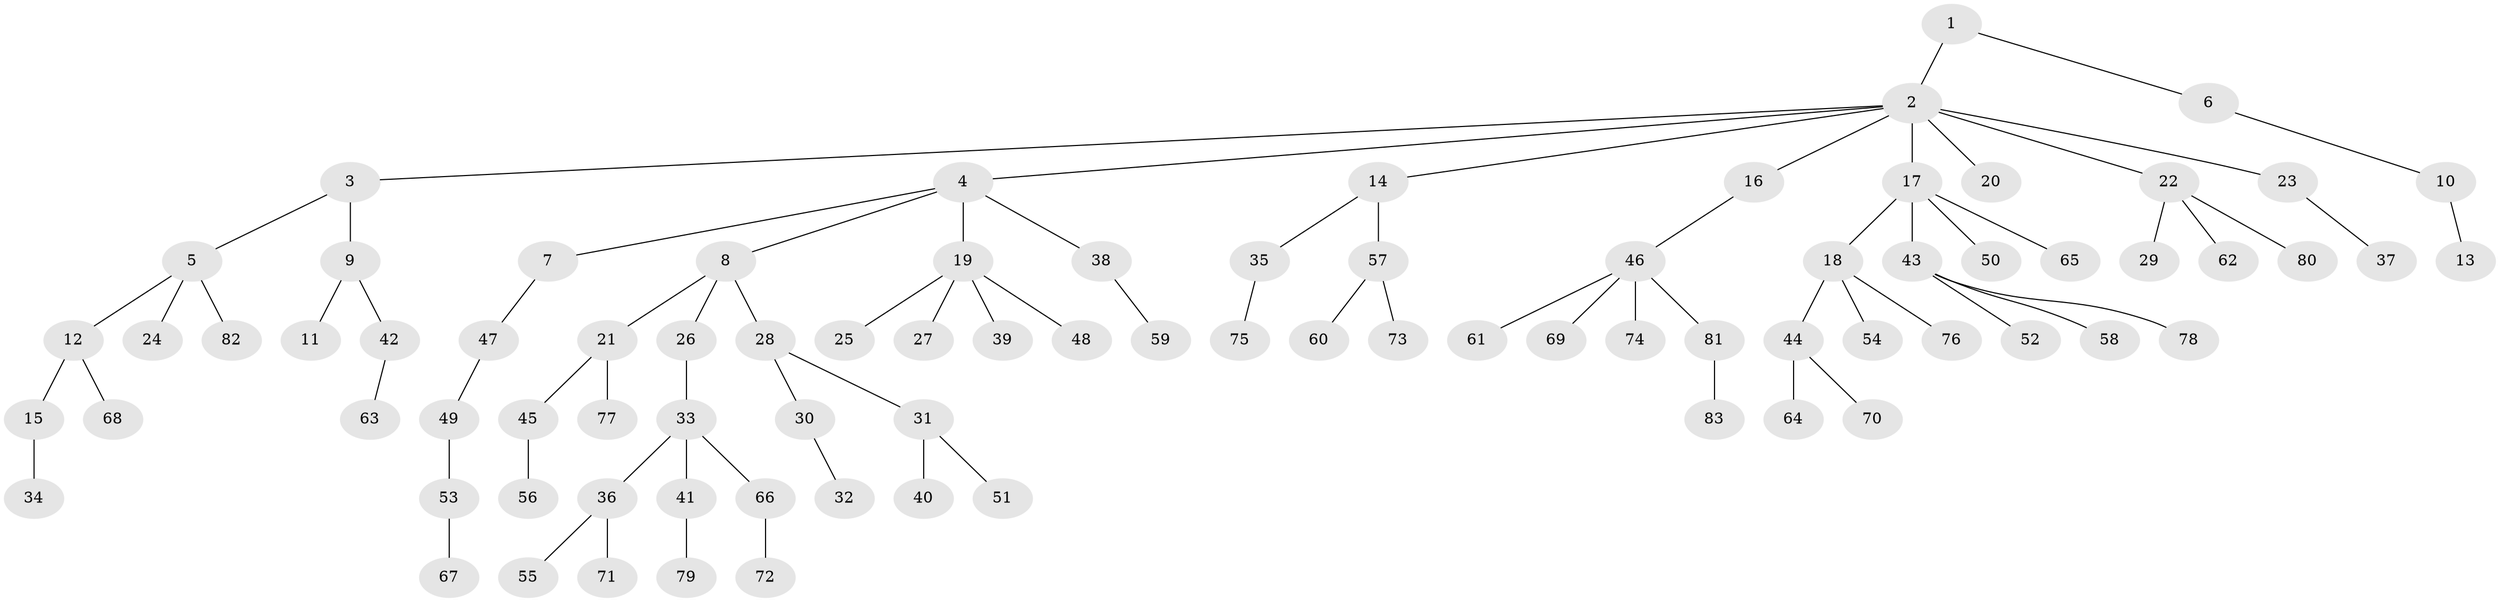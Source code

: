 // Generated by graph-tools (version 1.1) at 2025/02/03/09/25 03:02:18]
// undirected, 83 vertices, 82 edges
graph export_dot {
graph [start="1"]
  node [color=gray90,style=filled];
  1;
  2;
  3;
  4;
  5;
  6;
  7;
  8;
  9;
  10;
  11;
  12;
  13;
  14;
  15;
  16;
  17;
  18;
  19;
  20;
  21;
  22;
  23;
  24;
  25;
  26;
  27;
  28;
  29;
  30;
  31;
  32;
  33;
  34;
  35;
  36;
  37;
  38;
  39;
  40;
  41;
  42;
  43;
  44;
  45;
  46;
  47;
  48;
  49;
  50;
  51;
  52;
  53;
  54;
  55;
  56;
  57;
  58;
  59;
  60;
  61;
  62;
  63;
  64;
  65;
  66;
  67;
  68;
  69;
  70;
  71;
  72;
  73;
  74;
  75;
  76;
  77;
  78;
  79;
  80;
  81;
  82;
  83;
  1 -- 2;
  1 -- 6;
  2 -- 3;
  2 -- 4;
  2 -- 14;
  2 -- 16;
  2 -- 17;
  2 -- 20;
  2 -- 22;
  2 -- 23;
  3 -- 5;
  3 -- 9;
  4 -- 7;
  4 -- 8;
  4 -- 19;
  4 -- 38;
  5 -- 12;
  5 -- 24;
  5 -- 82;
  6 -- 10;
  7 -- 47;
  8 -- 21;
  8 -- 26;
  8 -- 28;
  9 -- 11;
  9 -- 42;
  10 -- 13;
  12 -- 15;
  12 -- 68;
  14 -- 35;
  14 -- 57;
  15 -- 34;
  16 -- 46;
  17 -- 18;
  17 -- 43;
  17 -- 50;
  17 -- 65;
  18 -- 44;
  18 -- 54;
  18 -- 76;
  19 -- 25;
  19 -- 27;
  19 -- 39;
  19 -- 48;
  21 -- 45;
  21 -- 77;
  22 -- 29;
  22 -- 62;
  22 -- 80;
  23 -- 37;
  26 -- 33;
  28 -- 30;
  28 -- 31;
  30 -- 32;
  31 -- 40;
  31 -- 51;
  33 -- 36;
  33 -- 41;
  33 -- 66;
  35 -- 75;
  36 -- 55;
  36 -- 71;
  38 -- 59;
  41 -- 79;
  42 -- 63;
  43 -- 52;
  43 -- 58;
  43 -- 78;
  44 -- 64;
  44 -- 70;
  45 -- 56;
  46 -- 61;
  46 -- 69;
  46 -- 74;
  46 -- 81;
  47 -- 49;
  49 -- 53;
  53 -- 67;
  57 -- 60;
  57 -- 73;
  66 -- 72;
  81 -- 83;
}
